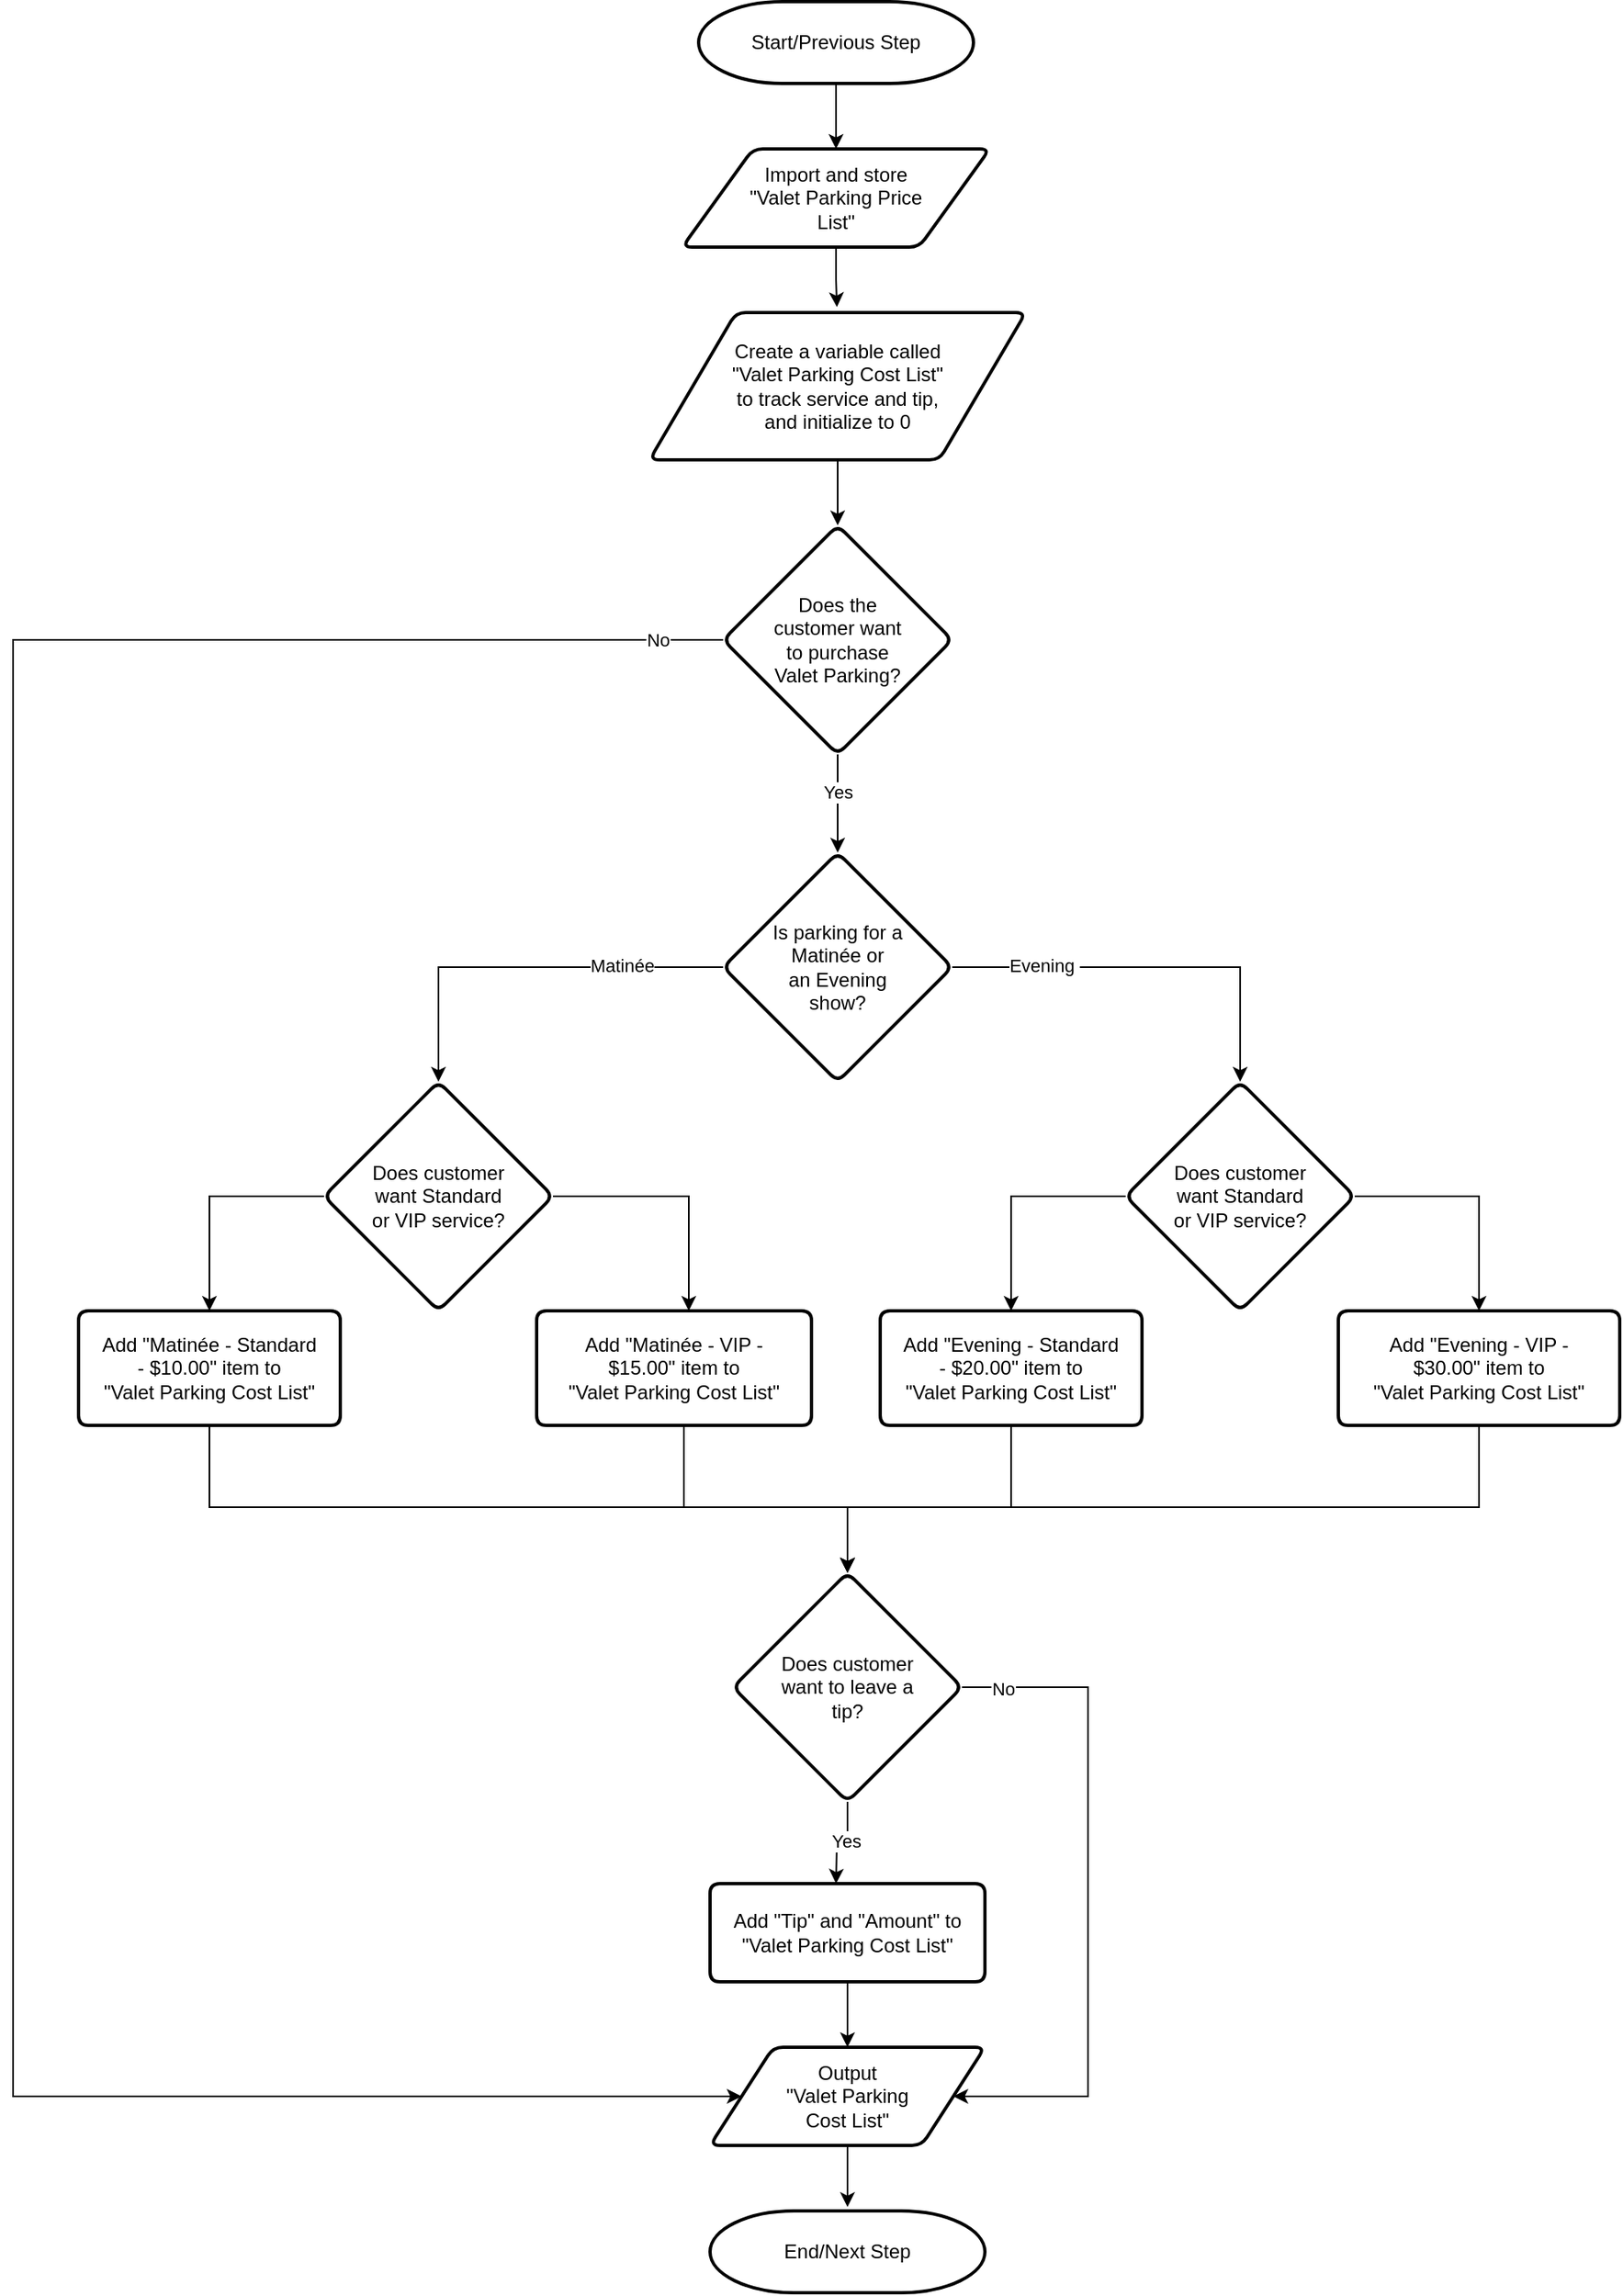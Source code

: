 <mxfile scale="1" border="0" version="23.1.3" type="device">
  <diagram id="C5RBs43oDa-KdzZeNtuy" name="Page-1">
    <mxGraphModel dx="1815" dy="1132" grid="1" gridSize="10" guides="1" tooltips="1" connect="1" arrows="1" fold="1" page="1" pageScale="1" pageWidth="827" pageHeight="1169" math="0" shadow="0">
      <root>
        <mxCell id="WIyWlLk6GJQsqaUBKTNV-0" />
        <mxCell id="WIyWlLk6GJQsqaUBKTNV-1" parent="WIyWlLk6GJQsqaUBKTNV-0" />
        <mxCell id="_BHGbHKsS6Eedb4s3Qyd-1" value="Start/Previous Step" style="strokeWidth=2;html=1;shape=mxgraph.flowchart.terminator;whiteSpace=wrap;spacing=20;spacingTop=5;spacingBottom=5;spacingLeft=5;spacingRight=5;" parent="WIyWlLk6GJQsqaUBKTNV-1" vertex="1">
          <mxGeometry x="59" y="160" width="168" height="50" as="geometry" />
        </mxCell>
        <mxCell id="_BHGbHKsS6Eedb4s3Qyd-2" value="" style="endArrow=classic;html=1;rounded=0;exitX=0.5;exitY=1;exitDx=0;exitDy=0;exitPerimeter=0;entryX=0.5;entryY=0;entryDx=0;entryDy=0;" parent="WIyWlLk6GJQsqaUBKTNV-1" source="_BHGbHKsS6Eedb4s3Qyd-1" target="_BHGbHKsS6Eedb4s3Qyd-44" edge="1">
          <mxGeometry width="50" height="50" relative="1" as="geometry">
            <mxPoint x="119" y="324" as="sourcePoint" />
            <mxPoint x="143" y="254" as="targetPoint" />
          </mxGeometry>
        </mxCell>
        <mxCell id="_BHGbHKsS6Eedb4s3Qyd-56" style="edgeStyle=orthogonalEdgeStyle;rounded=0;orthogonalLoop=1;jettySize=auto;html=1;entryX=0.5;entryY=0;entryDx=0;entryDy=0;" parent="WIyWlLk6GJQsqaUBKTNV-1" source="_BHGbHKsS6Eedb4s3Qyd-13" target="ZLTeGnqoFGhZjWjbSRd9-0" edge="1">
          <mxGeometry relative="1" as="geometry">
            <mxPoint x="144" y="660" as="targetPoint" />
          </mxGeometry>
        </mxCell>
        <mxCell id="_BHGbHKsS6Eedb4s3Qyd-57" value="Yes" style="edgeLabel;html=1;align=center;verticalAlign=middle;resizable=0;points=[];" parent="_BHGbHKsS6Eedb4s3Qyd-56" vertex="1" connectable="0">
          <mxGeometry x="-0.377" y="-2" relative="1" as="geometry">
            <mxPoint x="2" y="4" as="offset" />
          </mxGeometry>
        </mxCell>
        <mxCell id="_BHGbHKsS6Eedb4s3Qyd-64" value="" style="edgeStyle=orthogonalEdgeStyle;rounded=0;orthogonalLoop=1;jettySize=auto;html=1;entryX=0;entryY=0.5;entryDx=0;entryDy=0;" parent="WIyWlLk6GJQsqaUBKTNV-1" source="_BHGbHKsS6Eedb4s3Qyd-13" target="_BHGbHKsS6Eedb4s3Qyd-38" edge="1">
          <mxGeometry relative="1" as="geometry">
            <mxPoint x="-16" y="550" as="targetPoint" />
            <Array as="points">
              <mxPoint x="-360" y="550" />
              <mxPoint x="-360" y="1440" />
            </Array>
          </mxGeometry>
        </mxCell>
        <mxCell id="_BHGbHKsS6Eedb4s3Qyd-97" value="No" style="edgeLabel;html=1;align=center;verticalAlign=middle;resizable=0;points=[];" parent="_BHGbHKsS6Eedb4s3Qyd-64" vertex="1" connectable="0">
          <mxGeometry x="-0.954" relative="1" as="geometry">
            <mxPoint as="offset" />
          </mxGeometry>
        </mxCell>
        <mxCell id="_BHGbHKsS6Eedb4s3Qyd-13" value="&lt;p style=&quot;line-height: 120%;&quot;&gt;Does the customer want to purchase Valet Parking?&lt;/p&gt;" style="rhombus;whiteSpace=wrap;html=1;strokeWidth=2;rounded=1;arcSize=12;verticalAlign=middle;horizontal=1;spacing=21;spacingBottom=5;spacingTop=5;spacingLeft=5;spacingRight=5;" parent="WIyWlLk6GJQsqaUBKTNV-1" vertex="1">
          <mxGeometry x="74" y="480" width="140" height="140" as="geometry" />
        </mxCell>
        <mxCell id="_BHGbHKsS6Eedb4s3Qyd-75" value="" style="edgeStyle=orthogonalEdgeStyle;rounded=0;orthogonalLoop=1;jettySize=auto;html=1;" parent="WIyWlLk6GJQsqaUBKTNV-1" source="_BHGbHKsS6Eedb4s3Qyd-36" target="_BHGbHKsS6Eedb4s3Qyd-13" edge="1">
          <mxGeometry relative="1" as="geometry" />
        </mxCell>
        <mxCell id="_BHGbHKsS6Eedb4s3Qyd-36" value="Create a variable called &quot;Valet&amp;nbsp;Parking Cost List&quot; to track service and tip, and initialize to 0" style="shape=parallelogram;html=1;strokeWidth=2;perimeter=parallelogramPerimeter;whiteSpace=wrap;rounded=1;arcSize=12;size=0.23;spacing=20;spacingTop=30;spacingBottom=30;spacingLeft=30;spacingRight=30;" parent="WIyWlLk6GJQsqaUBKTNV-1" vertex="1">
          <mxGeometry x="29" y="350" width="230" height="90" as="geometry" />
        </mxCell>
        <mxCell id="_BHGbHKsS6Eedb4s3Qyd-52" style="edgeStyle=orthogonalEdgeStyle;rounded=0;orthogonalLoop=1;jettySize=auto;html=1;entryX=0.5;entryY=-0.047;entryDx=0;entryDy=0;entryPerimeter=0;" parent="WIyWlLk6GJQsqaUBKTNV-1" source="_BHGbHKsS6Eedb4s3Qyd-38" target="_BHGbHKsS6Eedb4s3Qyd-53" edge="1">
          <mxGeometry relative="1" as="geometry">
            <mxPoint x="140.67" y="1570.0" as="targetPoint" />
          </mxGeometry>
        </mxCell>
        <mxCell id="_BHGbHKsS6Eedb4s3Qyd-38" value="Output &quot;Valet&amp;nbsp;Parking Cost&amp;nbsp;List&quot;" style="shape=parallelogram;html=1;strokeWidth=2;perimeter=parallelogramPerimeter;whiteSpace=wrap;rounded=1;arcSize=12;size=0.23;spacing=20;spacingTop=20;spacingBottom=20;spacingLeft=30;spacingRight=30;" parent="WIyWlLk6GJQsqaUBKTNV-1" vertex="1">
          <mxGeometry x="66.0" y="1410" width="168" height="60" as="geometry" />
        </mxCell>
        <mxCell id="_BHGbHKsS6Eedb4s3Qyd-43" value="" style="edgeStyle=orthogonalEdgeStyle;rounded=0;orthogonalLoop=1;jettySize=auto;html=1;entryX=0.498;entryY=-0.037;entryDx=0;entryDy=0;entryPerimeter=0;" parent="WIyWlLk6GJQsqaUBKTNV-1" source="_BHGbHKsS6Eedb4s3Qyd-44" target="_BHGbHKsS6Eedb4s3Qyd-36" edge="1">
          <mxGeometry relative="1" as="geometry">
            <mxPoint x="143" y="364" as="targetPoint" />
          </mxGeometry>
        </mxCell>
        <mxCell id="_BHGbHKsS6Eedb4s3Qyd-44" value="Import and store &quot;Valet Parking Price List&quot;" style="shape=parallelogram;html=1;strokeWidth=2;perimeter=parallelogramPerimeter;whiteSpace=wrap;rounded=1;arcSize=12;size=0.23;spacing=20;spacingTop=20;spacingBottom=20;spacingLeft=20;spacingRight=20;" parent="WIyWlLk6GJQsqaUBKTNV-1" vertex="1">
          <mxGeometry x="49" y="250" width="188" height="60" as="geometry" />
        </mxCell>
        <mxCell id="_BHGbHKsS6Eedb4s3Qyd-53" value="End/Next Step" style="strokeWidth=2;html=1;shape=mxgraph.flowchart.terminator;whiteSpace=wrap;spacing=20;spacingTop=5;spacingBottom=5;spacingLeft=5;spacingRight=5;" parent="WIyWlLk6GJQsqaUBKTNV-1" vertex="1">
          <mxGeometry x="66.0" y="1510" width="168" height="50" as="geometry" />
        </mxCell>
        <mxCell id="_BHGbHKsS6Eedb4s3Qyd-80" value="" style="edgeStyle=orthogonalEdgeStyle;rounded=0;orthogonalLoop=1;jettySize=auto;html=1;" parent="WIyWlLk6GJQsqaUBKTNV-1" source="_BHGbHKsS6Eedb4s3Qyd-78" edge="1">
          <mxGeometry relative="1" as="geometry">
            <mxPoint x="143" y="1310" as="targetPoint" />
          </mxGeometry>
        </mxCell>
        <mxCell id="_BHGbHKsS6Eedb4s3Qyd-81" value="Yes" style="edgeLabel;html=1;align=center;verticalAlign=middle;resizable=0;points=[];" parent="_BHGbHKsS6Eedb4s3Qyd-80" vertex="1" connectable="0">
          <mxGeometry x="-0.163" y="-1" relative="1" as="geometry">
            <mxPoint as="offset" />
          </mxGeometry>
        </mxCell>
        <mxCell id="ZLTeGnqoFGhZjWjbSRd9-33" style="edgeStyle=orthogonalEdgeStyle;rounded=0;orthogonalLoop=1;jettySize=auto;html=1;entryX=1;entryY=0.5;entryDx=0;entryDy=0;" parent="WIyWlLk6GJQsqaUBKTNV-1" source="_BHGbHKsS6Eedb4s3Qyd-78" target="_BHGbHKsS6Eedb4s3Qyd-38" edge="1">
          <mxGeometry relative="1" as="geometry">
            <Array as="points">
              <mxPoint x="297" y="1190" />
              <mxPoint x="297" y="1440" />
            </Array>
          </mxGeometry>
        </mxCell>
        <mxCell id="ZLTeGnqoFGhZjWjbSRd9-34" value="No" style="edgeLabel;html=1;align=center;verticalAlign=middle;resizable=0;points=[];" parent="ZLTeGnqoFGhZjWjbSRd9-33" vertex="1" connectable="0">
          <mxGeometry x="-0.88" y="-1" relative="1" as="geometry">
            <mxPoint as="offset" />
          </mxGeometry>
        </mxCell>
        <mxCell id="_BHGbHKsS6Eedb4s3Qyd-78" value="&lt;p style=&quot;line-height: 120%;&quot;&gt;Does customer want to leave a tip?&lt;br&gt;&lt;/p&gt;" style="rhombus;whiteSpace=wrap;html=1;strokeWidth=2;rounded=1;arcSize=12;verticalAlign=middle;horizontal=1;spacing=21;spacingBottom=5;spacingTop=5;spacingLeft=5;spacingRight=5;" parent="WIyWlLk6GJQsqaUBKTNV-1" vertex="1">
          <mxGeometry x="80" y="1120" width="140" height="140" as="geometry" />
        </mxCell>
        <mxCell id="ZLTeGnqoFGhZjWjbSRd9-2" value="" style="edgeStyle=orthogonalEdgeStyle;rounded=0;orthogonalLoop=1;jettySize=auto;html=1;entryX=0.5;entryY=0;entryDx=0;entryDy=0;exitX=1;exitY=0.5;exitDx=0;exitDy=0;" parent="WIyWlLk6GJQsqaUBKTNV-1" source="ZLTeGnqoFGhZjWjbSRd9-0" target="ZLTeGnqoFGhZjWjbSRd9-21" edge="1">
          <mxGeometry relative="1" as="geometry">
            <mxPoint x="424" y="820" as="targetPoint" />
            <Array as="points">
              <mxPoint x="390" y="750" />
            </Array>
          </mxGeometry>
        </mxCell>
        <mxCell id="ZLTeGnqoFGhZjWjbSRd9-6" value="Evening&amp;nbsp;" style="edgeLabel;html=1;align=center;verticalAlign=middle;resizable=0;points=[];" parent="ZLTeGnqoFGhZjWjbSRd9-2" vertex="1" connectable="0">
          <mxGeometry x="-0.55" y="1" relative="1" as="geometry">
            <mxPoint as="offset" />
          </mxGeometry>
        </mxCell>
        <mxCell id="ZLTeGnqoFGhZjWjbSRd9-4" style="edgeStyle=orthogonalEdgeStyle;rounded=0;orthogonalLoop=1;jettySize=auto;html=1;entryX=0.5;entryY=0;entryDx=0;entryDy=0;exitX=0;exitY=0.5;exitDx=0;exitDy=0;" parent="WIyWlLk6GJQsqaUBKTNV-1" source="ZLTeGnqoFGhZjWjbSRd9-0" target="ZLTeGnqoFGhZjWjbSRd9-3" edge="1">
          <mxGeometry relative="1" as="geometry">
            <mxPoint x="28.0" y="750" as="sourcePoint" />
            <Array as="points">
              <mxPoint x="-100" y="750" />
            </Array>
          </mxGeometry>
        </mxCell>
        <mxCell id="ZLTeGnqoFGhZjWjbSRd9-5" value="Matinée" style="edgeLabel;html=1;align=center;verticalAlign=middle;resizable=0;points=[];" parent="ZLTeGnqoFGhZjWjbSRd9-4" vertex="1" connectable="0">
          <mxGeometry x="-0.492" y="-1" relative="1" as="geometry">
            <mxPoint as="offset" />
          </mxGeometry>
        </mxCell>
        <mxCell id="ZLTeGnqoFGhZjWjbSRd9-0" value="&lt;p style=&quot;line-height: 120%;&quot;&gt;Is parking for a Matinée or an&amp;nbsp;Evening show?&lt;/p&gt;" style="rhombus;whiteSpace=wrap;html=1;strokeWidth=2;rounded=1;arcSize=12;verticalAlign=middle;horizontal=1;spacing=21;spacingBottom=5;spacingTop=5;spacingLeft=5;spacingRight=5;" parent="WIyWlLk6GJQsqaUBKTNV-1" vertex="1">
          <mxGeometry x="74" y="680" width="140" height="140" as="geometry" />
        </mxCell>
        <mxCell id="ZLTeGnqoFGhZjWjbSRd9-3" value="&lt;p style=&quot;line-height: 120%;&quot;&gt;Does customer want Standard or VIP service?&lt;/p&gt;" style="rhombus;whiteSpace=wrap;html=1;strokeWidth=2;rounded=1;arcSize=12;verticalAlign=middle;horizontal=1;spacing=21;spacingBottom=5;spacingTop=5;spacingLeft=5;spacingRight=5;" parent="WIyWlLk6GJQsqaUBKTNV-1" vertex="1">
          <mxGeometry x="-170" y="820" width="140" height="140" as="geometry" />
        </mxCell>
        <mxCell id="ZLTeGnqoFGhZjWjbSRd9-10" value="" style="edgeStyle=orthogonalEdgeStyle;rounded=0;orthogonalLoop=1;jettySize=auto;html=1;exitX=0;exitY=0.5;exitDx=0;exitDy=0;entryX=0.5;entryY=0;entryDx=0;entryDy=0;" parent="WIyWlLk6GJQsqaUBKTNV-1" source="ZLTeGnqoFGhZjWjbSRd9-3" target="ZLTeGnqoFGhZjWjbSRd9-17" edge="1">
          <mxGeometry relative="1" as="geometry">
            <mxPoint x="-300" y="890" as="sourcePoint" />
            <Array as="points">
              <mxPoint x="-240" y="890" />
            </Array>
            <mxPoint x="-240" y="940" as="targetPoint" />
          </mxGeometry>
        </mxCell>
        <mxCell id="ZLTeGnqoFGhZjWjbSRd9-27" style="edgeStyle=orthogonalEdgeStyle;rounded=0;orthogonalLoop=1;jettySize=auto;html=1;entryX=0.5;entryY=0;entryDx=0;entryDy=0;" parent="WIyWlLk6GJQsqaUBKTNV-1" source="ZLTeGnqoFGhZjWjbSRd9-17" target="_BHGbHKsS6Eedb4s3Qyd-78" edge="1">
          <mxGeometry relative="1" as="geometry">
            <mxPoint x="120" y="1130" as="targetPoint" />
            <Array as="points">
              <mxPoint x="-240" y="1080" />
              <mxPoint x="150" y="1080" />
              <mxPoint x="150" y="1120" />
            </Array>
          </mxGeometry>
        </mxCell>
        <mxCell id="ZLTeGnqoFGhZjWjbSRd9-17" value="Add &quot;Matinée - Standard - $10.00&quot; item to &quot;Valet&amp;nbsp;Parking Cost List&quot;" style="shape=parallelogram;html=1;strokeWidth=2;perimeter=parallelogramPerimeter;whiteSpace=wrap;rounded=1;arcSize=12;size=0;spacing=12;spacingLeft=0;spacingRight=0;" parent="WIyWlLk6GJQsqaUBKTNV-1" vertex="1">
          <mxGeometry x="-320" y="960" width="160" height="70" as="geometry" />
        </mxCell>
        <mxCell id="ZLTeGnqoFGhZjWjbSRd9-28" style="edgeStyle=orthogonalEdgeStyle;rounded=0;orthogonalLoop=1;jettySize=auto;html=1;entryX=0.5;entryY=0;entryDx=0;entryDy=0;" parent="WIyWlLk6GJQsqaUBKTNV-1" source="ZLTeGnqoFGhZjWjbSRd9-19" target="_BHGbHKsS6Eedb4s3Qyd-78" edge="1">
          <mxGeometry relative="1" as="geometry">
            <Array as="points">
              <mxPoint x="50" y="1080" />
              <mxPoint x="150" y="1080" />
              <mxPoint x="150" y="1120" />
            </Array>
          </mxGeometry>
        </mxCell>
        <mxCell id="ZLTeGnqoFGhZjWjbSRd9-19" value="Add &quot;Matinée - VIP - $15.00&quot; item to &quot;Valet&amp;nbsp;Parking Cost List&quot;" style="shape=parallelogram;html=1;strokeWidth=2;perimeter=parallelogramPerimeter;whiteSpace=wrap;rounded=1;arcSize=12;size=0;spacing=12;spacingLeft=0;spacingRight=0;" parent="WIyWlLk6GJQsqaUBKTNV-1" vertex="1">
          <mxGeometry x="-40" y="960" width="168" height="70" as="geometry" />
        </mxCell>
        <mxCell id="ZLTeGnqoFGhZjWjbSRd9-20" style="edgeStyle=orthogonalEdgeStyle;rounded=0;orthogonalLoop=1;jettySize=auto;html=1;entryX=0.556;entryY=0;entryDx=0;entryDy=0;entryPerimeter=0;" parent="WIyWlLk6GJQsqaUBKTNV-1" source="ZLTeGnqoFGhZjWjbSRd9-3" target="ZLTeGnqoFGhZjWjbSRd9-19" edge="1">
          <mxGeometry relative="1" as="geometry">
            <Array as="points">
              <mxPoint x="53" y="890" />
              <mxPoint x="53" y="960" />
            </Array>
          </mxGeometry>
        </mxCell>
        <mxCell id="B_53ZMed79CMGOjUDY0i-0" style="edgeStyle=orthogonalEdgeStyle;rounded=0;orthogonalLoop=1;jettySize=auto;html=1;entryX=0.5;entryY=0;entryDx=0;entryDy=0;" edge="1" parent="WIyWlLk6GJQsqaUBKTNV-1" source="ZLTeGnqoFGhZjWjbSRd9-21" target="ZLTeGnqoFGhZjWjbSRd9-24">
          <mxGeometry relative="1" as="geometry">
            <Array as="points">
              <mxPoint x="536" y="890" />
            </Array>
          </mxGeometry>
        </mxCell>
        <mxCell id="ZLTeGnqoFGhZjWjbSRd9-21" value="&lt;p style=&quot;line-height: 120%;&quot;&gt;Does customer want Standard or VIP service?&lt;/p&gt;" style="rhombus;whiteSpace=wrap;html=1;strokeWidth=2;rounded=1;arcSize=12;verticalAlign=middle;horizontal=1;spacing=21;spacingBottom=5;spacingTop=5;spacingLeft=5;spacingRight=5;" parent="WIyWlLk6GJQsqaUBKTNV-1" vertex="1">
          <mxGeometry x="320" y="820" width="140" height="140" as="geometry" />
        </mxCell>
        <mxCell id="ZLTeGnqoFGhZjWjbSRd9-22" value="" style="edgeStyle=orthogonalEdgeStyle;rounded=0;orthogonalLoop=1;jettySize=auto;html=1;exitX=0;exitY=0.5;exitDx=0;exitDy=0;entryX=0.5;entryY=0;entryDx=0;entryDy=0;" parent="WIyWlLk6GJQsqaUBKTNV-1" source="ZLTeGnqoFGhZjWjbSRd9-21" target="ZLTeGnqoFGhZjWjbSRd9-23" edge="1">
          <mxGeometry relative="1" as="geometry">
            <mxPoint x="190" y="890" as="sourcePoint" />
            <Array as="points">
              <mxPoint x="250" y="890" />
            </Array>
            <mxPoint x="250" y="940" as="targetPoint" />
          </mxGeometry>
        </mxCell>
        <mxCell id="ZLTeGnqoFGhZjWjbSRd9-29" style="edgeStyle=orthogonalEdgeStyle;rounded=0;orthogonalLoop=1;jettySize=auto;html=1;entryX=0.5;entryY=0;entryDx=0;entryDy=0;" parent="WIyWlLk6GJQsqaUBKTNV-1" source="ZLTeGnqoFGhZjWjbSRd9-23" target="_BHGbHKsS6Eedb4s3Qyd-78" edge="1">
          <mxGeometry relative="1" as="geometry">
            <mxPoint x="100" y="1130" as="targetPoint" />
            <Array as="points">
              <mxPoint x="250" y="1080" />
              <mxPoint x="150" y="1080" />
              <mxPoint x="150" y="1120" />
            </Array>
          </mxGeometry>
        </mxCell>
        <mxCell id="ZLTeGnqoFGhZjWjbSRd9-23" value="Add &quot;Evening&amp;nbsp;- Standard - $20.00&quot; item to &quot;Valet&amp;nbsp;Parking Cost List&quot;" style="shape=parallelogram;html=1;strokeWidth=2;perimeter=parallelogramPerimeter;whiteSpace=wrap;rounded=1;arcSize=12;size=0;spacing=12;spacingLeft=0;spacingRight=0;" parent="WIyWlLk6GJQsqaUBKTNV-1" vertex="1">
          <mxGeometry x="170" y="960" width="160" height="70" as="geometry" />
        </mxCell>
        <mxCell id="ZLTeGnqoFGhZjWjbSRd9-30" style="edgeStyle=orthogonalEdgeStyle;rounded=0;orthogonalLoop=1;jettySize=auto;html=1;entryX=0.5;entryY=0;entryDx=0;entryDy=0;" parent="WIyWlLk6GJQsqaUBKTNV-1" source="ZLTeGnqoFGhZjWjbSRd9-24" target="_BHGbHKsS6Eedb4s3Qyd-78" edge="1">
          <mxGeometry relative="1" as="geometry">
            <mxPoint x="130" y="1130" as="targetPoint" />
            <Array as="points">
              <mxPoint x="536" y="1080" />
              <mxPoint x="150" y="1080" />
              <mxPoint x="150" y="1120" />
            </Array>
          </mxGeometry>
        </mxCell>
        <mxCell id="ZLTeGnqoFGhZjWjbSRd9-24" value="Add &quot;Evening&amp;nbsp;- VIP - $30.00&quot; item to &quot;Valet&amp;nbsp;Parking Cost List&quot;" style="shape=parallelogram;html=1;strokeWidth=2;perimeter=parallelogramPerimeter;whiteSpace=wrap;rounded=1;arcSize=12;size=0;spacing=12;spacingLeft=0;spacingRight=0;" parent="WIyWlLk6GJQsqaUBKTNV-1" vertex="1">
          <mxGeometry x="450" y="960" width="172" height="70" as="geometry" />
        </mxCell>
        <mxCell id="ZLTeGnqoFGhZjWjbSRd9-32" value="" style="edgeStyle=orthogonalEdgeStyle;rounded=0;orthogonalLoop=1;jettySize=auto;html=1;" parent="WIyWlLk6GJQsqaUBKTNV-1" source="ZLTeGnqoFGhZjWjbSRd9-31" target="_BHGbHKsS6Eedb4s3Qyd-38" edge="1">
          <mxGeometry relative="1" as="geometry" />
        </mxCell>
        <mxCell id="ZLTeGnqoFGhZjWjbSRd9-31" value="Add &quot;Tip&quot; and &quot;Amount&quot; to &quot;Valet&amp;nbsp;Parking Cost List&quot;" style="shape=parallelogram;html=1;strokeWidth=2;perimeter=parallelogramPerimeter;whiteSpace=wrap;rounded=1;arcSize=12;size=0;spacing=12;spacingLeft=0;spacingRight=0;" parent="WIyWlLk6GJQsqaUBKTNV-1" vertex="1">
          <mxGeometry x="66" y="1310" width="168" height="60" as="geometry" />
        </mxCell>
      </root>
    </mxGraphModel>
  </diagram>
</mxfile>
